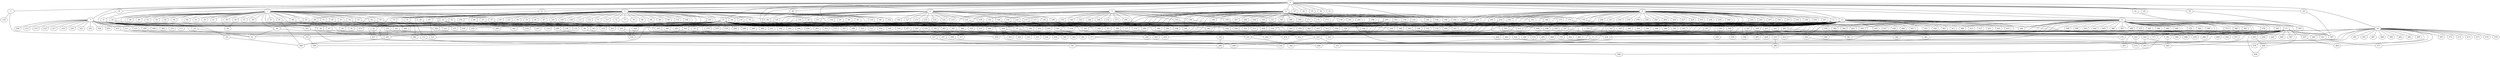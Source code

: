 
graph graphname {
    0 -- 1
0 -- 2
0 -- 3
0 -- 4
0 -- 5
0 -- 6
0 -- 7
0 -- 8
0 -- 9
0 -- 10
0 -- 11
0 -- 12
0 -- 13
0 -- 14
0 -- 15
0 -- 16
0 -- 17
0 -- 18
0 -- 19
0 -- 20
0 -- 21
0 -- 22
0 -- 23
0 -- 24
0 -- 25
0 -- 26
0 -- 27
0 -- 28
0 -- 29
0 -- 30
0 -- 319
0 -- 125
1 -- 31
1 -- 32
1 -- 33
1 -- 34
1 -- 35
1 -- 36
1 -- 37
1 -- 38
1 -- 39
1 -- 40
1 -- 41
1 -- 42
1 -- 43
1 -- 44
1 -- 45
1 -- 46
1 -- 47
1 -- 48
1 -- 49
1 -- 50
1 -- 51
1 -- 52
1 -- 53
1 -- 54
1 -- 55
1 -- 56
1 -- 57
1 -- 58
1 -- 59
1 -- 60
1 -- 61
1 -- 62
1 -- 63
1 -- 64
1 -- 65
1 -- 66
1 -- 67
1 -- 68
1 -- 69
2 -- 70
2 -- 71
2 -- 72
2 -- 73
2 -- 74
2 -- 75
2 -- 76
2 -- 77
2 -- 78
2 -- 79
2 -- 80
2 -- 81
2 -- 82
2 -- 83
2 -- 84
2 -- 85
2 -- 86
2 -- 87
2 -- 88
2 -- 89
2 -- 90
2 -- 91
2 -- 92
2 -- 93
2 -- 94
2 -- 95
2 -- 96
2 -- 97
2 -- 98
2 -- 99
2 -- 100
2 -- 101
2 -- 102
2 -- 103
2 -- 104
2 -- 105
2 -- 106
2 -- 107
2 -- 108
2 -- 109
2 -- 110
2 -- 111
2 -- 112
2 -- 113
2 -- 114
2 -- 115
2 -- 116
2 -- 117
2 -- 118
2 -- 410
3 -- 119
3 -- 81
4 -- 128
4 -- 130
4 -- 131
4 -- 132
4 -- 133
4 -- 134
4 -- 129
4 -- 136
4 -- 137
4 -- 138
4 -- 139
4 -- 140
4 -- 141
4 -- 135
4 -- 120
4 -- 121
4 -- 122
4 -- 123
4 -- 124
4 -- 125
4 -- 126
4 -- 127
4 -- 64
5 -- 160
5 -- 142
5 -- 143
5 -- 144
5 -- 145
5 -- 146
5 -- 147
5 -- 148
5 -- 149
5 -- 150
5 -- 151
5 -- 152
5 -- 153
5 -- 154
5 -- 155
5 -- 156
5 -- 157
5 -- 158
5 -- 159
6 -- 161
6 -- 162
6 -- 163
6 -- 164
6 -- 165
6 -- 166
6 -- 167
6 -- 168
6 -- 169
6 -- 170
6 -- 171
6 -- 172
6 -- 173
6 -- 174
6 -- 175
6 -- 176
6 -- 177
6 -- 178
6 -- 179
6 -- 180
6 -- 181
6 -- 182
6 -- 183
6 -- 184
6 -- 185
6 -- 186
6 -- 187
6 -- 188
6 -- 189
6 -- 190
6 -- 191
6 -- 192
6 -- 193
6 -- 194
6 -- 195
6 -- 196
6 -- 197
6 -- 198
6 -- 199
6 -- 200
6 -- 201
6 -- 202
7 -- 203
7 -- 204
7 -- 205
7 -- 206
7 -- 207
7 -- 208
7 -- 209
7 -- 210
7 -- 211
7 -- 212
7 -- 213
7 -- 214
7 -- 215
7 -- 216
7 -- 217
7 -- 218
7 -- 219
7 -- 220
7 -- 221
7 -- 222
7 -- 223
8 -- 256
8 -- 258
8 -- 259
8 -- 260
8 -- 261
8 -- 262
8 -- 257
8 -- 264
8 -- 265
8 -- 263
8 -- 224
8 -- 225
8 -- 226
8 -- 227
8 -- 228
8 -- 229
8 -- 230
8 -- 231
8 -- 232
8 -- 233
8 -- 234
8 -- 235
8 -- 236
8 -- 237
8 -- 238
8 -- 239
8 -- 240
8 -- 241
8 -- 242
8 -- 243
8 -- 244
8 -- 245
8 -- 246
8 -- 247
8 -- 248
8 -- 249
8 -- 250
8 -- 251
8 -- 252
8 -- 253
8 -- 254
8 -- 255
8 -- 176
9 -- 266
9 -- 267
9 -- 268
9 -- 269
9 -- 270
9 -- 271
9 -- 272
9 -- 410
9 -- 139
10 -- 273
10 -- 274
10 -- 275
10 -- 276
10 -- 277
10 -- 278
10 -- 279
10 -- 280
10 -- 281
10 -- 282
10 -- 283
10 -- 284
10 -- 285
10 -- 286
10 -- 287
10 -- 288
10 -- 289
10 -- 290
10 -- 291
10 -- 292
10 -- 293
10 -- 294
10 -- 295
10 -- 296
10 -- 297
10 -- 298
10 -- 299
10 -- 300
10 -- 301
10 -- 302
10 -- 303
10 -- 304
10 -- 305
10 -- 306
10 -- 307
10 -- 308
10 -- 309
10 -- 310
10 -- 311
10 -- 312
10 -- 313
10 -- 314
10 -- 315
10 -- 316
10 -- 317
10 -- 318
10 -- 319
11 -- 320
11 -- 321
11 -- 322
11 -- 323
11 -- 324
11 -- 325
11 -- 326
11 -- 327
11 -- 328
11 -- 329
11 -- 330
11 -- 331
11 -- 332
11 -- 333
11 -- 334
11 -- 335
11 -- 336
11 -- 337
11 -- 338
11 -- 339
11 -- 340
11 -- 341
11 -- 342
11 -- 343
11 -- 344
11 -- 345
11 -- 346
11 -- 347
11 -- 348
11 -- 349
11 -- 350
11 -- 351
11 -- 352
11 -- 353
11 -- 354
11 -- 355
11 -- 356
11 -- 357
11 -- 358
11 -- 359
11 -- 360
11 -- 361
11 -- 362
11 -- 363
11 -- 299
11 -- 170
12 -- 384
12 -- 386
12 -- 387
12 -- 388
12 -- 389
12 -- 390
12 -- 385
12 -- 392
12 -- 393
12 -- 394
12 -- 395
12 -- 396
12 -- 397
12 -- 398
12 -- 399
12 -- 400
12 -- 401
12 -- 402
12 -- 403
12 -- 404
12 -- 405
12 -- 406
12 -- 391
12 -- 364
12 -- 365
12 -- 366
12 -- 367
12 -- 368
12 -- 369
12 -- 370
12 -- 371
12 -- 372
12 -- 373
12 -- 374
12 -- 375
12 -- 376
12 -- 377
12 -- 378
12 -- 379
12 -- 380
12 -- 381
12 -- 382
12 -- 383
13 -- 407
13 -- 408
13 -- 409
13 -- 410
13 -- 411
13 -- 412
13 -- 413
13 -- 414
13 -- 415
13 -- 416
13 -- 417
13 -- 418
13 -- 419
13 -- 420
13 -- 421
13 -- 422
13 -- 423
13 -- 424
13 -- 425
13 -- 426
13 -- 427
13 -- 428
13 -- 429
13 -- 430
13 -- 431
13 -- 432
13 -- 433
13 -- 434
13 -- 435
13 -- 436
13 -- 437
13 -- 438
13 -- 439
13 -- 440
13 -- 441
13 -- 442
13 -- 443
13 -- 444
13 -- 445
13 -- 311
13 -- 118
14 -- 446
14 -- 391
15 -- 447
15 -- 448
15 -- 449
15 -- 450
15 -- 451
15 -- 452
15 -- 453
15 -- 454
15 -- 455
15 -- 456
15 -- 457
15 -- 458
15 -- 459
15 -- 460
15 -- 461
15 -- 462
15 -- 463
15 -- 464
15 -- 465
15 -- 466
15 -- 467
15 -- 468
15 -- 469
15 -- 253
15 -- 474
16 -- 470
16 -- 471
16 -- 472
16 -- 473
16 -- 474
16 -- 475
16 -- 476
16 -- 477
16 -- 478
16 -- 479
16 -- 480
16 -- 481
16 -- 482
16 -- 483
16 -- 484
16 -- 485
16 -- 486
16 -- 487
16 -- 488
16 -- 489
16 -- 490
16 -- 491
16 -- 492
16 -- 493
16 -- 494
16 -- 495
16 -- 496
16 -- 497
16 -- 17
17 -- 498
17 -- 499
19 -- 266
22 -- 387
23 -- 410
24 -- 275
24 -- 44
25 -- 149
25 -- 115
26 -- 90
27 -- 151
27 -- 156
28 -- 387
30 -- 395
31 -- 463
33 -- 413
33 -- 42
34 -- 83
34 -- 302
34 -- 50
34 -- 363
35 -- 250
35 -- 498
35 -- 416
36 -- 56
40 -- 496
43 -- 153
43 -- 47
44 -- 81
45 -- 128
45 -- 305
45 -- 486
47 -- 359
48 -- 165
50 -- 231
51 -- 280
52 -- 109
52 -- 350
52 -- 252
52 -- 87
55 -- 162
55 -- 427
57 -- 379
57 -- 423
61 -- 66
61 -- 496
62 -- 143
62 -- 273
64 -- 304
65 -- 69
65 -- 134
66 -- 461
67 -- 351
68 -- 273
68 -- 76
69 -- 167
69 -- 81
70 -- 450
70 -- 331
73 -- 208
74 -- 199
75 -- 484
78 -- 185
82 -- 193
83 -- 495
84 -- 418
84 -- 339
85 -- 310
87 -- 427
90 -- 371
91 -- 493
91 -- 244
92 -- 352
96 -- 242
98 -- 267
98 -- 208
99 -- 147
100 -- 489
100 -- 334
100 -- 285
102 -- 364
103 -- 334
103 -- 371
104 -- 147
107 -- 231
108 -- 203
110 -- 438
110 -- 298
113 -- 341
114 -- 222
115 -- 380
115 -- 346
116 -- 179
116 -- 385
118 -- 191
120 -- 212
121 -- 315
124 -- 166
125 -- 470
129 -- 190
129 -- 186
129 -- 485
129 -- 300
130 -- 226
135 -- 435
135 -- 269
136 -- 333
137 -- 224
138 -- 177
140 -- 426
141 -- 196
142 -- 345
143 -- 482
150 -- 228
153 -- 272
154 -- 339
155 -- 219
155 -- 384
156 -- 452
158 -- 246
159 -- 383
159 -- 412
162 -- 265
163 -- 413
164 -- 321
165 -- 253
165 -- 191
167 -- 499
174 -- 402
175 -- 436
176 -- 393
179 -- 325
180 -- 408
181 -- 383
184 -- 446
185 -- 201
185 -- 371
185 -- 336
188 -- 202
192 -- 498
196 -- 332
198 -- 355
199 -- 317
200 -- 423
200 -- 363
200 -- 207
203 -- 381
209 -- 460
210 -- 443
211 -- 327
211 -- 226
215 -- 253
222 -- 474
222 -- 443
225 -- 430
230 -- 353
232 -- 374
233 -- 400
234 -- 302
234 -- 414
237 -- 468
238 -- 392
241 -- 304
241 -- 295
242 -- 387
242 -- 434
243 -- 482
244 -- 331
248 -- 452
248 -- 460
256 -- 300
257 -- 466
257 -- 474
259 -- 410
261 -- 283
267 -- 484
269 -- 424
272 -- 306
277 -- 432
277 -- 391
281 -- 419
282 -- 345
283 -- 446
285 -- 354
287 -- 474
288 -- 336
297 -- 374
299 -- 320
302 -- 324
302 -- 445
302 -- 443
309 -- 334
323 -- 428
325 -- 372
325 -- 336
326 -- 356
327 -- 341
328 -- 493
329 -- 330
331 -- 349
337 -- 433
338 -- 380
338 -- 376
341 -- 406
342 -- 455
343 -- 414
346 -- 428
347 -- 358
350 -- 371
350 -- 435
353 -- 388
355 -- 474
357 -- 474
362 -- 456
362 -- 371
365 -- 449
365 -- 442
368 -- 377
370 -- 383
371 -- 409
373 -- 420
376 -- 401
378 -- 381
381 -- 465
420 -- 455
420 -- 479
431 -- 461
432 -- 465
433 -- 486
436 -- 460
442 -- 470
443 -- 496
447 -- 448
448 -- 459
451 -- 477
453 -- 480

}
